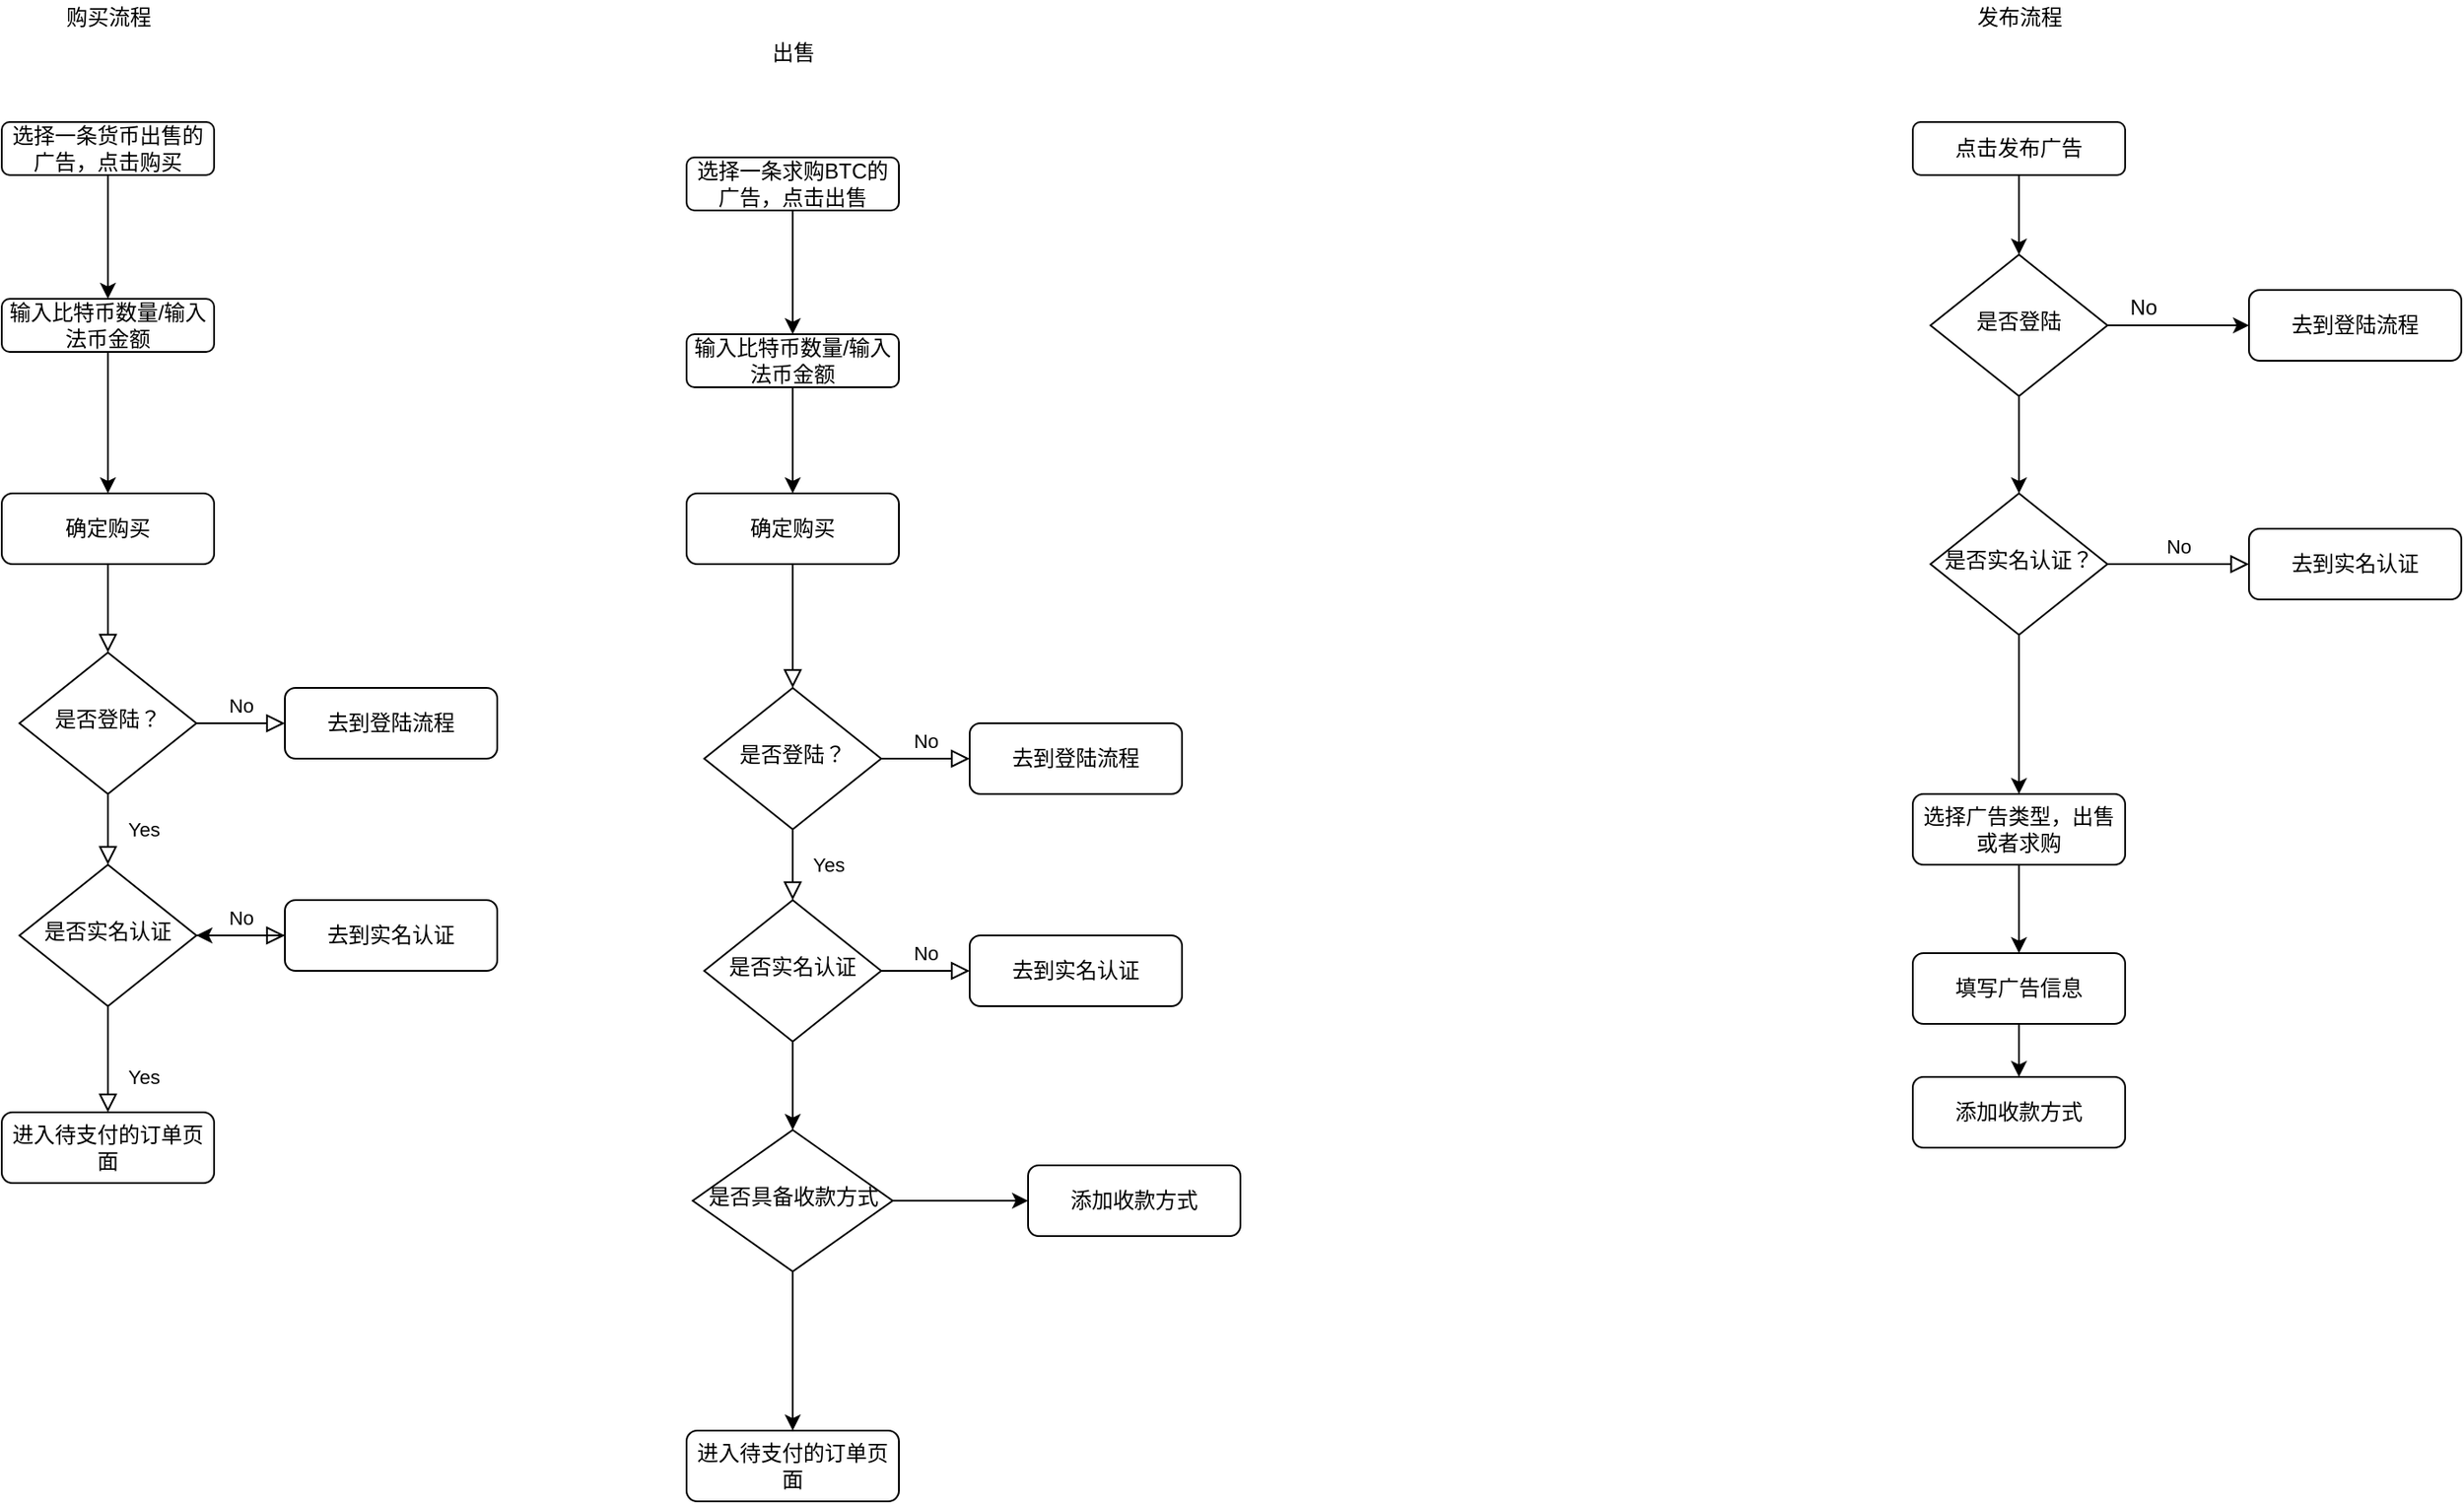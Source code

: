 <mxfile version="12.4.8" type="github">
  <diagram id="C5RBs43oDa-KdzZeNtuy" name="Page-1">
    <mxGraphModel dx="2026" dy="2283" grid="1" gridSize="10" guides="1" tooltips="1" connect="1" arrows="1" fold="1" page="1" pageScale="1" pageWidth="827" pageHeight="1169" math="0" shadow="0">
      <root>
        <mxCell id="WIyWlLk6GJQsqaUBKTNV-0"/>
        <mxCell id="WIyWlLk6GJQsqaUBKTNV-1" parent="WIyWlLk6GJQsqaUBKTNV-0"/>
        <mxCell id="WIyWlLk6GJQsqaUBKTNV-2" value="" style="rounded=0;html=1;jettySize=auto;orthogonalLoop=1;fontSize=11;endArrow=block;endFill=0;endSize=8;strokeWidth=1;shadow=0;labelBackgroundColor=none;edgeStyle=orthogonalEdgeStyle;" parent="WIyWlLk6GJQsqaUBKTNV-1" source="WIyWlLk6GJQsqaUBKTNV-3" target="WIyWlLk6GJQsqaUBKTNV-6" edge="1">
          <mxGeometry relative="1" as="geometry"/>
        </mxCell>
        <mxCell id="WIyWlLk6GJQsqaUBKTNV-3" value="确定购买" style="rounded=1;whiteSpace=wrap;html=1;fontSize=12;glass=0;strokeWidth=1;shadow=0;" parent="WIyWlLk6GJQsqaUBKTNV-1" vertex="1">
          <mxGeometry x="160" y="80" width="120" height="40" as="geometry"/>
        </mxCell>
        <mxCell id="WIyWlLk6GJQsqaUBKTNV-4" value="Yes" style="rounded=0;html=1;jettySize=auto;orthogonalLoop=1;fontSize=11;endArrow=block;endFill=0;endSize=8;strokeWidth=1;shadow=0;labelBackgroundColor=none;edgeStyle=orthogonalEdgeStyle;" parent="WIyWlLk6GJQsqaUBKTNV-1" source="WIyWlLk6GJQsqaUBKTNV-6" target="WIyWlLk6GJQsqaUBKTNV-10" edge="1">
          <mxGeometry y="20" relative="1" as="geometry">
            <mxPoint as="offset"/>
          </mxGeometry>
        </mxCell>
        <mxCell id="WIyWlLk6GJQsqaUBKTNV-5" value="No" style="edgeStyle=orthogonalEdgeStyle;rounded=0;html=1;jettySize=auto;orthogonalLoop=1;fontSize=11;endArrow=block;endFill=0;endSize=8;strokeWidth=1;shadow=0;labelBackgroundColor=none;" parent="WIyWlLk6GJQsqaUBKTNV-1" source="WIyWlLk6GJQsqaUBKTNV-6" target="WIyWlLk6GJQsqaUBKTNV-7" edge="1">
          <mxGeometry y="10" relative="1" as="geometry">
            <mxPoint as="offset"/>
          </mxGeometry>
        </mxCell>
        <mxCell id="WIyWlLk6GJQsqaUBKTNV-6" value="是否登陆？" style="rhombus;whiteSpace=wrap;html=1;shadow=0;fontFamily=Helvetica;fontSize=12;align=center;strokeWidth=1;spacing=6;spacingTop=-4;" parent="WIyWlLk6GJQsqaUBKTNV-1" vertex="1">
          <mxGeometry x="170" y="170" width="100" height="80" as="geometry"/>
        </mxCell>
        <mxCell id="WIyWlLk6GJQsqaUBKTNV-7" value="去到登陆流程" style="rounded=1;whiteSpace=wrap;html=1;fontSize=12;glass=0;strokeWidth=1;shadow=0;" parent="WIyWlLk6GJQsqaUBKTNV-1" vertex="1">
          <mxGeometry x="320" y="190" width="120" height="40" as="geometry"/>
        </mxCell>
        <mxCell id="WIyWlLk6GJQsqaUBKTNV-8" value="Yes" style="rounded=0;html=1;jettySize=auto;orthogonalLoop=1;fontSize=11;endArrow=block;endFill=0;endSize=8;strokeWidth=1;shadow=0;labelBackgroundColor=none;edgeStyle=orthogonalEdgeStyle;" parent="WIyWlLk6GJQsqaUBKTNV-1" source="WIyWlLk6GJQsqaUBKTNV-10" target="WIyWlLk6GJQsqaUBKTNV-11" edge="1">
          <mxGeometry x="0.333" y="20" relative="1" as="geometry">
            <mxPoint as="offset"/>
          </mxGeometry>
        </mxCell>
        <mxCell id="WIyWlLk6GJQsqaUBKTNV-9" value="No" style="edgeStyle=orthogonalEdgeStyle;rounded=0;html=1;jettySize=auto;orthogonalLoop=1;fontSize=11;endArrow=block;endFill=0;endSize=8;strokeWidth=1;shadow=0;labelBackgroundColor=none;" parent="WIyWlLk6GJQsqaUBKTNV-1" source="WIyWlLk6GJQsqaUBKTNV-10" target="WIyWlLk6GJQsqaUBKTNV-12" edge="1">
          <mxGeometry y="10" relative="1" as="geometry">
            <mxPoint as="offset"/>
          </mxGeometry>
        </mxCell>
        <mxCell id="WIyWlLk6GJQsqaUBKTNV-10" value="是否实名认证" style="rhombus;whiteSpace=wrap;html=1;shadow=0;fontFamily=Helvetica;fontSize=12;align=center;strokeWidth=1;spacing=6;spacingTop=-4;" parent="WIyWlLk6GJQsqaUBKTNV-1" vertex="1">
          <mxGeometry x="170" y="290" width="100" height="80" as="geometry"/>
        </mxCell>
        <mxCell id="WIyWlLk6GJQsqaUBKTNV-11" value="进入待支付的订单页面" style="rounded=1;whiteSpace=wrap;html=1;fontSize=12;glass=0;strokeWidth=1;shadow=0;" parent="WIyWlLk6GJQsqaUBKTNV-1" vertex="1">
          <mxGeometry x="160" y="430" width="120" height="40" as="geometry"/>
        </mxCell>
        <mxCell id="tTW6PPf9MBTuOPdPAQhm-4" value="" style="edgeStyle=orthogonalEdgeStyle;rounded=0;orthogonalLoop=1;jettySize=auto;html=1;" parent="WIyWlLk6GJQsqaUBKTNV-1" source="WIyWlLk6GJQsqaUBKTNV-12" target="WIyWlLk6GJQsqaUBKTNV-10" edge="1">
          <mxGeometry relative="1" as="geometry"/>
        </mxCell>
        <mxCell id="WIyWlLk6GJQsqaUBKTNV-12" value="去到实名认证" style="rounded=1;whiteSpace=wrap;html=1;fontSize=12;glass=0;strokeWidth=1;shadow=0;" parent="WIyWlLk6GJQsqaUBKTNV-1" vertex="1">
          <mxGeometry x="320" y="310" width="120" height="40" as="geometry"/>
        </mxCell>
        <mxCell id="tTW6PPf9MBTuOPdPAQhm-1" style="edgeStyle=orthogonalEdgeStyle;rounded=0;orthogonalLoop=1;jettySize=auto;html=1;" parent="WIyWlLk6GJQsqaUBKTNV-1" source="tTW6PPf9MBTuOPdPAQhm-0" target="WIyWlLk6GJQsqaUBKTNV-3" edge="1">
          <mxGeometry relative="1" as="geometry"/>
        </mxCell>
        <mxCell id="tTW6PPf9MBTuOPdPAQhm-0" value="输入比特币数量/输入法币金额" style="rounded=1;whiteSpace=wrap;html=1;fontSize=12;glass=0;strokeWidth=1;shadow=0;" parent="WIyWlLk6GJQsqaUBKTNV-1" vertex="1">
          <mxGeometry x="160" y="-30" width="120" height="30" as="geometry"/>
        </mxCell>
        <mxCell id="tTW6PPf9MBTuOPdPAQhm-3" style="edgeStyle=orthogonalEdgeStyle;rounded=0;orthogonalLoop=1;jettySize=auto;html=1;entryX=0.5;entryY=0;entryDx=0;entryDy=0;" parent="WIyWlLk6GJQsqaUBKTNV-1" source="tTW6PPf9MBTuOPdPAQhm-2" target="tTW6PPf9MBTuOPdPAQhm-0" edge="1">
          <mxGeometry relative="1" as="geometry"/>
        </mxCell>
        <mxCell id="tTW6PPf9MBTuOPdPAQhm-2" value="选择一条货币出售的广告，点击购买" style="rounded=1;whiteSpace=wrap;html=1;fontSize=12;glass=0;strokeWidth=1;shadow=0;" parent="WIyWlLk6GJQsqaUBKTNV-1" vertex="1">
          <mxGeometry x="160" y="-130" width="120" height="30" as="geometry"/>
        </mxCell>
        <mxCell id="tTW6PPf9MBTuOPdPAQhm-8" value="No" style="edgeStyle=orthogonalEdgeStyle;rounded=0;html=1;jettySize=auto;orthogonalLoop=1;fontSize=11;endArrow=block;endFill=0;endSize=8;strokeWidth=1;shadow=0;labelBackgroundColor=none;" parent="WIyWlLk6GJQsqaUBKTNV-1" source="tTW6PPf9MBTuOPdPAQhm-9" target="tTW6PPf9MBTuOPdPAQhm-10" edge="1">
          <mxGeometry y="10" relative="1" as="geometry">
            <mxPoint as="offset"/>
          </mxGeometry>
        </mxCell>
        <mxCell id="tTW6PPf9MBTuOPdPAQhm-32" style="edgeStyle=orthogonalEdgeStyle;rounded=0;orthogonalLoop=1;jettySize=auto;html=1;entryX=0.5;entryY=0;entryDx=0;entryDy=0;" parent="WIyWlLk6GJQsqaUBKTNV-1" source="tTW6PPf9MBTuOPdPAQhm-9" target="tTW6PPf9MBTuOPdPAQhm-31" edge="1">
          <mxGeometry relative="1" as="geometry"/>
        </mxCell>
        <mxCell id="tTW6PPf9MBTuOPdPAQhm-9" value="是否实名认证？" style="rhombus;whiteSpace=wrap;html=1;shadow=0;fontFamily=Helvetica;fontSize=12;align=center;strokeWidth=1;spacing=6;spacingTop=-4;" parent="WIyWlLk6GJQsqaUBKTNV-1" vertex="1">
          <mxGeometry x="1250" y="80" width="100" height="80" as="geometry"/>
        </mxCell>
        <mxCell id="tTW6PPf9MBTuOPdPAQhm-10" value="去到实名认证" style="rounded=1;whiteSpace=wrap;html=1;fontSize=12;glass=0;strokeWidth=1;shadow=0;" parent="WIyWlLk6GJQsqaUBKTNV-1" vertex="1">
          <mxGeometry x="1430" y="100" width="120" height="40" as="geometry"/>
        </mxCell>
        <mxCell id="tTW6PPf9MBTuOPdPAQhm-26" style="edgeStyle=orthogonalEdgeStyle;rounded=0;orthogonalLoop=1;jettySize=auto;html=1;entryX=0.5;entryY=0;entryDx=0;entryDy=0;" parent="WIyWlLk6GJQsqaUBKTNV-1" source="tTW6PPf9MBTuOPdPAQhm-20" target="tTW6PPf9MBTuOPdPAQhm-23" edge="1">
          <mxGeometry relative="1" as="geometry"/>
        </mxCell>
        <mxCell id="tTW6PPf9MBTuOPdPAQhm-20" value="点击发布广告" style="rounded=1;whiteSpace=wrap;html=1;fontSize=12;glass=0;strokeWidth=1;shadow=0;" parent="WIyWlLk6GJQsqaUBKTNV-1" vertex="1">
          <mxGeometry x="1240" y="-130" width="120" height="30" as="geometry"/>
        </mxCell>
        <mxCell id="tTW6PPf9MBTuOPdPAQhm-21" value="购买流程" style="text;html=1;align=center;verticalAlign=middle;resizable=0;points=[];autosize=1;" parent="WIyWlLk6GJQsqaUBKTNV-1" vertex="1">
          <mxGeometry x="190" y="-199" width="60" height="20" as="geometry"/>
        </mxCell>
        <mxCell id="tTW6PPf9MBTuOPdPAQhm-22" value="发布流程" style="text;html=1;align=center;verticalAlign=middle;resizable=0;points=[];autosize=1;" parent="WIyWlLk6GJQsqaUBKTNV-1" vertex="1">
          <mxGeometry x="1270" y="-199" width="60" height="20" as="geometry"/>
        </mxCell>
        <mxCell id="tTW6PPf9MBTuOPdPAQhm-29" style="edgeStyle=orthogonalEdgeStyle;rounded=0;orthogonalLoop=1;jettySize=auto;html=1;entryX=0;entryY=0.5;entryDx=0;entryDy=0;" parent="WIyWlLk6GJQsqaUBKTNV-1" source="tTW6PPf9MBTuOPdPAQhm-23" target="tTW6PPf9MBTuOPdPAQhm-28" edge="1">
          <mxGeometry relative="1" as="geometry"/>
        </mxCell>
        <mxCell id="tTW6PPf9MBTuOPdPAQhm-30" style="edgeStyle=orthogonalEdgeStyle;rounded=0;orthogonalLoop=1;jettySize=auto;html=1;entryX=0.5;entryY=0;entryDx=0;entryDy=0;" parent="WIyWlLk6GJQsqaUBKTNV-1" source="tTW6PPf9MBTuOPdPAQhm-23" target="tTW6PPf9MBTuOPdPAQhm-9" edge="1">
          <mxGeometry relative="1" as="geometry"/>
        </mxCell>
        <mxCell id="tTW6PPf9MBTuOPdPAQhm-23" value="是否登陆" style="rhombus;whiteSpace=wrap;html=1;shadow=0;fontFamily=Helvetica;fontSize=12;align=center;strokeWidth=1;spacing=6;spacingTop=-4;" parent="WIyWlLk6GJQsqaUBKTNV-1" vertex="1">
          <mxGeometry x="1250" y="-55" width="100" height="80" as="geometry"/>
        </mxCell>
        <mxCell id="tTW6PPf9MBTuOPdPAQhm-28" value="去到登陆流程" style="rounded=1;whiteSpace=wrap;html=1;fontSize=12;glass=0;strokeWidth=1;shadow=0;" parent="WIyWlLk6GJQsqaUBKTNV-1" vertex="1">
          <mxGeometry x="1430" y="-35" width="120" height="40" as="geometry"/>
        </mxCell>
        <mxCell id="y3x-AOfqnQaMXLl6Yxz7-2" style="edgeStyle=orthogonalEdgeStyle;rounded=0;orthogonalLoop=1;jettySize=auto;html=1;entryX=0.5;entryY=0;entryDx=0;entryDy=0;" edge="1" parent="WIyWlLk6GJQsqaUBKTNV-1" source="tTW6PPf9MBTuOPdPAQhm-31" target="y3x-AOfqnQaMXLl6Yxz7-0">
          <mxGeometry relative="1" as="geometry"/>
        </mxCell>
        <mxCell id="tTW6PPf9MBTuOPdPAQhm-31" value="选择广告类型，出售或者求购" style="rounded=1;whiteSpace=wrap;html=1;fontSize=12;glass=0;strokeWidth=1;shadow=0;" parent="WIyWlLk6GJQsqaUBKTNV-1" vertex="1">
          <mxGeometry x="1240" y="250" width="120" height="40" as="geometry"/>
        </mxCell>
        <mxCell id="tTW6PPf9MBTuOPdPAQhm-33" value="No" style="text;html=1;align=center;verticalAlign=middle;resizable=0;points=[];autosize=1;" parent="WIyWlLk6GJQsqaUBKTNV-1" vertex="1">
          <mxGeometry x="1355" y="-35" width="30" height="20" as="geometry"/>
        </mxCell>
        <mxCell id="y3x-AOfqnQaMXLl6Yxz7-31" style="edgeStyle=orthogonalEdgeStyle;rounded=0;orthogonalLoop=1;jettySize=auto;html=1;" edge="1" parent="WIyWlLk6GJQsqaUBKTNV-1" source="y3x-AOfqnQaMXLl6Yxz7-0" target="y3x-AOfqnQaMXLl6Yxz7-30">
          <mxGeometry relative="1" as="geometry"/>
        </mxCell>
        <mxCell id="y3x-AOfqnQaMXLl6Yxz7-0" value="填写广告信息" style="rounded=1;whiteSpace=wrap;html=1;fontSize=12;glass=0;strokeWidth=1;shadow=0;" vertex="1" parent="WIyWlLk6GJQsqaUBKTNV-1">
          <mxGeometry x="1240" y="340" width="120" height="40" as="geometry"/>
        </mxCell>
        <mxCell id="y3x-AOfqnQaMXLl6Yxz7-3" value="" style="rounded=0;html=1;jettySize=auto;orthogonalLoop=1;fontSize=11;endArrow=block;endFill=0;endSize=8;strokeWidth=1;shadow=0;labelBackgroundColor=none;edgeStyle=orthogonalEdgeStyle;" edge="1" parent="WIyWlLk6GJQsqaUBKTNV-1" source="y3x-AOfqnQaMXLl6Yxz7-4" target="y3x-AOfqnQaMXLl6Yxz7-7">
          <mxGeometry relative="1" as="geometry"/>
        </mxCell>
        <mxCell id="y3x-AOfqnQaMXLl6Yxz7-4" value="确定购买" style="rounded=1;whiteSpace=wrap;html=1;fontSize=12;glass=0;strokeWidth=1;shadow=0;" vertex="1" parent="WIyWlLk6GJQsqaUBKTNV-1">
          <mxGeometry x="547" y="80" width="120" height="40" as="geometry"/>
        </mxCell>
        <mxCell id="y3x-AOfqnQaMXLl6Yxz7-5" value="Yes" style="rounded=0;html=1;jettySize=auto;orthogonalLoop=1;fontSize=11;endArrow=block;endFill=0;endSize=8;strokeWidth=1;shadow=0;labelBackgroundColor=none;edgeStyle=orthogonalEdgeStyle;" edge="1" parent="WIyWlLk6GJQsqaUBKTNV-1" source="y3x-AOfqnQaMXLl6Yxz7-7" target="y3x-AOfqnQaMXLl6Yxz7-11">
          <mxGeometry y="20" relative="1" as="geometry">
            <mxPoint as="offset"/>
          </mxGeometry>
        </mxCell>
        <mxCell id="y3x-AOfqnQaMXLl6Yxz7-6" value="No" style="edgeStyle=orthogonalEdgeStyle;rounded=0;html=1;jettySize=auto;orthogonalLoop=1;fontSize=11;endArrow=block;endFill=0;endSize=8;strokeWidth=1;shadow=0;labelBackgroundColor=none;" edge="1" parent="WIyWlLk6GJQsqaUBKTNV-1" source="y3x-AOfqnQaMXLl6Yxz7-7" target="y3x-AOfqnQaMXLl6Yxz7-8">
          <mxGeometry y="10" relative="1" as="geometry">
            <mxPoint as="offset"/>
          </mxGeometry>
        </mxCell>
        <mxCell id="y3x-AOfqnQaMXLl6Yxz7-7" value="是否登陆？" style="rhombus;whiteSpace=wrap;html=1;shadow=0;fontFamily=Helvetica;fontSize=12;align=center;strokeWidth=1;spacing=6;spacingTop=-4;" vertex="1" parent="WIyWlLk6GJQsqaUBKTNV-1">
          <mxGeometry x="557" y="190" width="100" height="80" as="geometry"/>
        </mxCell>
        <mxCell id="y3x-AOfqnQaMXLl6Yxz7-8" value="去到登陆流程" style="rounded=1;whiteSpace=wrap;html=1;fontSize=12;glass=0;strokeWidth=1;shadow=0;" vertex="1" parent="WIyWlLk6GJQsqaUBKTNV-1">
          <mxGeometry x="707" y="210" width="120" height="40" as="geometry"/>
        </mxCell>
        <mxCell id="y3x-AOfqnQaMXLl6Yxz7-10" value="No" style="edgeStyle=orthogonalEdgeStyle;rounded=0;html=1;jettySize=auto;orthogonalLoop=1;fontSize=11;endArrow=block;endFill=0;endSize=8;strokeWidth=1;shadow=0;labelBackgroundColor=none;" edge="1" parent="WIyWlLk6GJQsqaUBKTNV-1" source="y3x-AOfqnQaMXLl6Yxz7-11" target="y3x-AOfqnQaMXLl6Yxz7-14">
          <mxGeometry y="10" relative="1" as="geometry">
            <mxPoint as="offset"/>
          </mxGeometry>
        </mxCell>
        <mxCell id="y3x-AOfqnQaMXLl6Yxz7-25" style="edgeStyle=orthogonalEdgeStyle;rounded=0;orthogonalLoop=1;jettySize=auto;html=1;entryX=0.5;entryY=0;entryDx=0;entryDy=0;" edge="1" parent="WIyWlLk6GJQsqaUBKTNV-1" source="y3x-AOfqnQaMXLl6Yxz7-11" target="y3x-AOfqnQaMXLl6Yxz7-24">
          <mxGeometry relative="1" as="geometry"/>
        </mxCell>
        <mxCell id="y3x-AOfqnQaMXLl6Yxz7-11" value="是否实名认证" style="rhombus;whiteSpace=wrap;html=1;shadow=0;fontFamily=Helvetica;fontSize=12;align=center;strokeWidth=1;spacing=6;spacingTop=-4;" vertex="1" parent="WIyWlLk6GJQsqaUBKTNV-1">
          <mxGeometry x="557" y="310" width="100" height="80" as="geometry"/>
        </mxCell>
        <mxCell id="y3x-AOfqnQaMXLl6Yxz7-12" value="进入待支付的订单页面" style="rounded=1;whiteSpace=wrap;html=1;fontSize=12;glass=0;strokeWidth=1;shadow=0;" vertex="1" parent="WIyWlLk6GJQsqaUBKTNV-1">
          <mxGeometry x="547" y="610" width="120" height="40" as="geometry"/>
        </mxCell>
        <mxCell id="y3x-AOfqnQaMXLl6Yxz7-14" value="去到实名认证" style="rounded=1;whiteSpace=wrap;html=1;fontSize=12;glass=0;strokeWidth=1;shadow=0;" vertex="1" parent="WIyWlLk6GJQsqaUBKTNV-1">
          <mxGeometry x="707" y="330" width="120" height="40" as="geometry"/>
        </mxCell>
        <mxCell id="y3x-AOfqnQaMXLl6Yxz7-15" style="edgeStyle=orthogonalEdgeStyle;rounded=0;orthogonalLoop=1;jettySize=auto;html=1;" edge="1" parent="WIyWlLk6GJQsqaUBKTNV-1" source="y3x-AOfqnQaMXLl6Yxz7-16" target="y3x-AOfqnQaMXLl6Yxz7-4">
          <mxGeometry relative="1" as="geometry"/>
        </mxCell>
        <mxCell id="y3x-AOfqnQaMXLl6Yxz7-16" value="输入比特币数量/输入法币金额" style="rounded=1;whiteSpace=wrap;html=1;fontSize=12;glass=0;strokeWidth=1;shadow=0;" vertex="1" parent="WIyWlLk6GJQsqaUBKTNV-1">
          <mxGeometry x="547" y="-10" width="120" height="30" as="geometry"/>
        </mxCell>
        <mxCell id="y3x-AOfqnQaMXLl6Yxz7-17" style="edgeStyle=orthogonalEdgeStyle;rounded=0;orthogonalLoop=1;jettySize=auto;html=1;entryX=0.5;entryY=0;entryDx=0;entryDy=0;" edge="1" parent="WIyWlLk6GJQsqaUBKTNV-1" source="y3x-AOfqnQaMXLl6Yxz7-18" target="y3x-AOfqnQaMXLl6Yxz7-16">
          <mxGeometry relative="1" as="geometry"/>
        </mxCell>
        <mxCell id="y3x-AOfqnQaMXLl6Yxz7-18" value="选择一条求购BTC的广告，点击出售" style="rounded=1;whiteSpace=wrap;html=1;fontSize=12;glass=0;strokeWidth=1;shadow=0;" vertex="1" parent="WIyWlLk6GJQsqaUBKTNV-1">
          <mxGeometry x="547" y="-110" width="120" height="30" as="geometry"/>
        </mxCell>
        <mxCell id="y3x-AOfqnQaMXLl6Yxz7-19" value="出售" style="text;html=1;align=center;verticalAlign=middle;resizable=0;points=[];autosize=1;" vertex="1" parent="WIyWlLk6GJQsqaUBKTNV-1">
          <mxGeometry x="587" y="-179" width="40" height="20" as="geometry"/>
        </mxCell>
        <mxCell id="y3x-AOfqnQaMXLl6Yxz7-26" style="edgeStyle=orthogonalEdgeStyle;rounded=0;orthogonalLoop=1;jettySize=auto;html=1;" edge="1" parent="WIyWlLk6GJQsqaUBKTNV-1" source="y3x-AOfqnQaMXLl6Yxz7-24" target="y3x-AOfqnQaMXLl6Yxz7-12">
          <mxGeometry relative="1" as="geometry"/>
        </mxCell>
        <mxCell id="y3x-AOfqnQaMXLl6Yxz7-28" style="edgeStyle=orthogonalEdgeStyle;rounded=0;orthogonalLoop=1;jettySize=auto;html=1;" edge="1" parent="WIyWlLk6GJQsqaUBKTNV-1" source="y3x-AOfqnQaMXLl6Yxz7-24" target="y3x-AOfqnQaMXLl6Yxz7-27">
          <mxGeometry relative="1" as="geometry"/>
        </mxCell>
        <mxCell id="y3x-AOfqnQaMXLl6Yxz7-24" value="是否具备收款方式" style="rhombus;whiteSpace=wrap;html=1;shadow=0;fontFamily=Helvetica;fontSize=12;align=center;strokeWidth=1;spacing=6;spacingTop=-4;" vertex="1" parent="WIyWlLk6GJQsqaUBKTNV-1">
          <mxGeometry x="550.5" y="440" width="113" height="80" as="geometry"/>
        </mxCell>
        <mxCell id="y3x-AOfqnQaMXLl6Yxz7-27" value="添加收款方式" style="rounded=1;whiteSpace=wrap;html=1;fontSize=12;glass=0;strokeWidth=1;shadow=0;" vertex="1" parent="WIyWlLk6GJQsqaUBKTNV-1">
          <mxGeometry x="740" y="460" width="120" height="40" as="geometry"/>
        </mxCell>
        <mxCell id="y3x-AOfqnQaMXLl6Yxz7-30" value="添加收款方式" style="rounded=1;whiteSpace=wrap;html=1;fontSize=12;glass=0;strokeWidth=1;shadow=0;" vertex="1" parent="WIyWlLk6GJQsqaUBKTNV-1">
          <mxGeometry x="1240" y="410" width="120" height="40" as="geometry"/>
        </mxCell>
      </root>
    </mxGraphModel>
  </diagram>
</mxfile>
